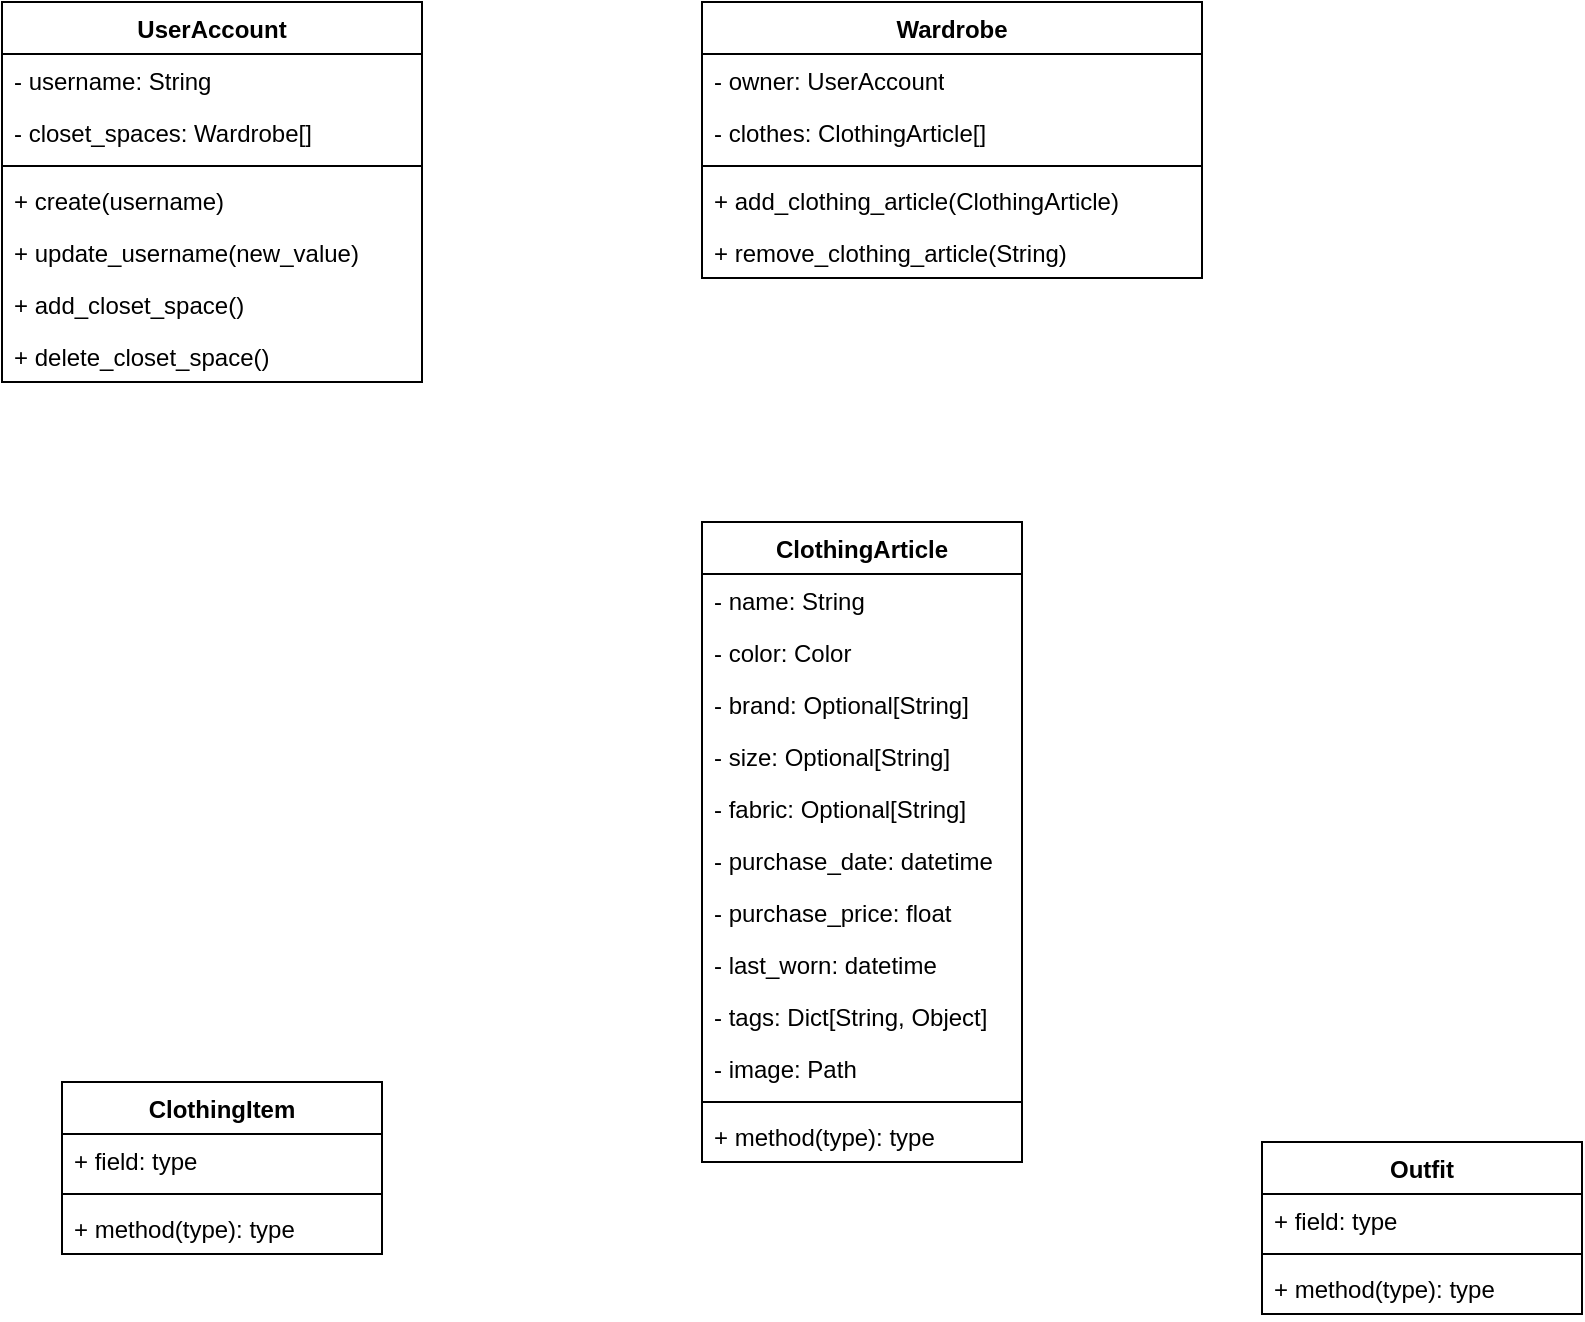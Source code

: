 <mxfile version="22.1.11" type="device">
  <diagram name="Page-1" id="_byC5NZuw85nrY6WFnze">
    <mxGraphModel dx="1114" dy="878" grid="1" gridSize="10" guides="1" tooltips="1" connect="1" arrows="1" fold="1" page="1" pageScale="1" pageWidth="850" pageHeight="1100" math="0" shadow="0">
      <root>
        <mxCell id="0" />
        <mxCell id="1" parent="0" />
        <mxCell id="954ggerJh23gx7QgNW5Y-1" value="UserAccount" style="swimlane;fontStyle=1;align=center;verticalAlign=top;childLayout=stackLayout;horizontal=1;startSize=26;horizontalStack=0;resizeParent=1;resizeParentMax=0;resizeLast=0;collapsible=1;marginBottom=0;whiteSpace=wrap;html=1;" vertex="1" parent="1">
          <mxGeometry x="40" y="80" width="210" height="190" as="geometry" />
        </mxCell>
        <mxCell id="954ggerJh23gx7QgNW5Y-2" value="- username: String" style="text;strokeColor=none;fillColor=none;align=left;verticalAlign=top;spacingLeft=4;spacingRight=4;overflow=hidden;rotatable=0;points=[[0,0.5],[1,0.5]];portConstraint=eastwest;whiteSpace=wrap;html=1;" vertex="1" parent="954ggerJh23gx7QgNW5Y-1">
          <mxGeometry y="26" width="210" height="26" as="geometry" />
        </mxCell>
        <mxCell id="954ggerJh23gx7QgNW5Y-22" value="- closet_spaces: Wardrobe[]" style="text;strokeColor=none;fillColor=none;align=left;verticalAlign=top;spacingLeft=4;spacingRight=4;overflow=hidden;rotatable=0;points=[[0,0.5],[1,0.5]];portConstraint=eastwest;whiteSpace=wrap;html=1;" vertex="1" parent="954ggerJh23gx7QgNW5Y-1">
          <mxGeometry y="52" width="210" height="26" as="geometry" />
        </mxCell>
        <mxCell id="954ggerJh23gx7QgNW5Y-3" value="" style="line;strokeWidth=1;fillColor=none;align=left;verticalAlign=middle;spacingTop=-1;spacingLeft=3;spacingRight=3;rotatable=0;labelPosition=right;points=[];portConstraint=eastwest;strokeColor=inherit;" vertex="1" parent="954ggerJh23gx7QgNW5Y-1">
          <mxGeometry y="78" width="210" height="8" as="geometry" />
        </mxCell>
        <mxCell id="954ggerJh23gx7QgNW5Y-4" value="+ create(username)" style="text;strokeColor=none;fillColor=none;align=left;verticalAlign=top;spacingLeft=4;spacingRight=4;overflow=hidden;rotatable=0;points=[[0,0.5],[1,0.5]];portConstraint=eastwest;whiteSpace=wrap;html=1;" vertex="1" parent="954ggerJh23gx7QgNW5Y-1">
          <mxGeometry y="86" width="210" height="26" as="geometry" />
        </mxCell>
        <mxCell id="954ggerJh23gx7QgNW5Y-23" value="+ update_username(new_value)" style="text;strokeColor=none;fillColor=none;align=left;verticalAlign=top;spacingLeft=4;spacingRight=4;overflow=hidden;rotatable=0;points=[[0,0.5],[1,0.5]];portConstraint=eastwest;whiteSpace=wrap;html=1;" vertex="1" parent="954ggerJh23gx7QgNW5Y-1">
          <mxGeometry y="112" width="210" height="26" as="geometry" />
        </mxCell>
        <mxCell id="954ggerJh23gx7QgNW5Y-24" value="+ add_closet_space()" style="text;strokeColor=none;fillColor=none;align=left;verticalAlign=top;spacingLeft=4;spacingRight=4;overflow=hidden;rotatable=0;points=[[0,0.5],[1,0.5]];portConstraint=eastwest;whiteSpace=wrap;html=1;" vertex="1" parent="954ggerJh23gx7QgNW5Y-1">
          <mxGeometry y="138" width="210" height="26" as="geometry" />
        </mxCell>
        <mxCell id="954ggerJh23gx7QgNW5Y-35" value="+ delete_closet_space()" style="text;strokeColor=none;fillColor=none;align=left;verticalAlign=top;spacingLeft=4;spacingRight=4;overflow=hidden;rotatable=0;points=[[0,0.5],[1,0.5]];portConstraint=eastwest;whiteSpace=wrap;html=1;" vertex="1" parent="954ggerJh23gx7QgNW5Y-1">
          <mxGeometry y="164" width="210" height="26" as="geometry" />
        </mxCell>
        <mxCell id="954ggerJh23gx7QgNW5Y-5" value="Wardrobe" style="swimlane;fontStyle=1;align=center;verticalAlign=top;childLayout=stackLayout;horizontal=1;startSize=26;horizontalStack=0;resizeParent=1;resizeParentMax=0;resizeLast=0;collapsible=1;marginBottom=0;whiteSpace=wrap;html=1;" vertex="1" parent="1">
          <mxGeometry x="390" y="80" width="250" height="138" as="geometry" />
        </mxCell>
        <mxCell id="954ggerJh23gx7QgNW5Y-6" value="- owner: UserAccount" style="text;strokeColor=none;fillColor=none;align=left;verticalAlign=top;spacingLeft=4;spacingRight=4;overflow=hidden;rotatable=0;points=[[0,0.5],[1,0.5]];portConstraint=eastwest;whiteSpace=wrap;html=1;" vertex="1" parent="954ggerJh23gx7QgNW5Y-5">
          <mxGeometry y="26" width="250" height="26" as="geometry" />
        </mxCell>
        <mxCell id="954ggerJh23gx7QgNW5Y-25" value="- clothes: ClothingArticle[]" style="text;strokeColor=none;fillColor=none;align=left;verticalAlign=top;spacingLeft=4;spacingRight=4;overflow=hidden;rotatable=0;points=[[0,0.5],[1,0.5]];portConstraint=eastwest;whiteSpace=wrap;html=1;" vertex="1" parent="954ggerJh23gx7QgNW5Y-5">
          <mxGeometry y="52" width="250" height="26" as="geometry" />
        </mxCell>
        <mxCell id="954ggerJh23gx7QgNW5Y-7" value="" style="line;strokeWidth=1;fillColor=none;align=left;verticalAlign=middle;spacingTop=-1;spacingLeft=3;spacingRight=3;rotatable=0;labelPosition=right;points=[];portConstraint=eastwest;strokeColor=inherit;" vertex="1" parent="954ggerJh23gx7QgNW5Y-5">
          <mxGeometry y="78" width="250" height="8" as="geometry" />
        </mxCell>
        <mxCell id="954ggerJh23gx7QgNW5Y-8" value="+ add_clothing_article(ClothingArticle)" style="text;strokeColor=none;fillColor=none;align=left;verticalAlign=top;spacingLeft=4;spacingRight=4;overflow=hidden;rotatable=0;points=[[0,0.5],[1,0.5]];portConstraint=eastwest;whiteSpace=wrap;html=1;" vertex="1" parent="954ggerJh23gx7QgNW5Y-5">
          <mxGeometry y="86" width="250" height="26" as="geometry" />
        </mxCell>
        <mxCell id="954ggerJh23gx7QgNW5Y-36" value="+ remove_clothing_article(String)" style="text;strokeColor=none;fillColor=none;align=left;verticalAlign=top;spacingLeft=4;spacingRight=4;overflow=hidden;rotatable=0;points=[[0,0.5],[1,0.5]];portConstraint=eastwest;whiteSpace=wrap;html=1;" vertex="1" parent="954ggerJh23gx7QgNW5Y-5">
          <mxGeometry y="112" width="250" height="26" as="geometry" />
        </mxCell>
        <mxCell id="954ggerJh23gx7QgNW5Y-9" value="ClothingArticle" style="swimlane;fontStyle=1;align=center;verticalAlign=top;childLayout=stackLayout;horizontal=1;startSize=26;horizontalStack=0;resizeParent=1;resizeParentMax=0;resizeLast=0;collapsible=1;marginBottom=0;whiteSpace=wrap;html=1;" vertex="1" parent="1">
          <mxGeometry x="390" y="340" width="160" height="320" as="geometry" />
        </mxCell>
        <mxCell id="954ggerJh23gx7QgNW5Y-10" value="- name: String" style="text;strokeColor=none;fillColor=none;align=left;verticalAlign=top;spacingLeft=4;spacingRight=4;overflow=hidden;rotatable=0;points=[[0,0.5],[1,0.5]];portConstraint=eastwest;whiteSpace=wrap;html=1;" vertex="1" parent="954ggerJh23gx7QgNW5Y-9">
          <mxGeometry y="26" width="160" height="26" as="geometry" />
        </mxCell>
        <mxCell id="954ggerJh23gx7QgNW5Y-26" value="- color: Color" style="text;strokeColor=none;fillColor=none;align=left;verticalAlign=top;spacingLeft=4;spacingRight=4;overflow=hidden;rotatable=0;points=[[0,0.5],[1,0.5]];portConstraint=eastwest;whiteSpace=wrap;html=1;" vertex="1" parent="954ggerJh23gx7QgNW5Y-9">
          <mxGeometry y="52" width="160" height="26" as="geometry" />
        </mxCell>
        <mxCell id="954ggerJh23gx7QgNW5Y-27" value="- brand: Optional[String]" style="text;strokeColor=none;fillColor=none;align=left;verticalAlign=top;spacingLeft=4;spacingRight=4;overflow=hidden;rotatable=0;points=[[0,0.5],[1,0.5]];portConstraint=eastwest;whiteSpace=wrap;html=1;" vertex="1" parent="954ggerJh23gx7QgNW5Y-9">
          <mxGeometry y="78" width="160" height="26" as="geometry" />
        </mxCell>
        <mxCell id="954ggerJh23gx7QgNW5Y-28" value="- size: Optional[String]" style="text;strokeColor=none;fillColor=none;align=left;verticalAlign=top;spacingLeft=4;spacingRight=4;overflow=hidden;rotatable=0;points=[[0,0.5],[1,0.5]];portConstraint=eastwest;whiteSpace=wrap;html=1;" vertex="1" parent="954ggerJh23gx7QgNW5Y-9">
          <mxGeometry y="104" width="160" height="26" as="geometry" />
        </mxCell>
        <mxCell id="954ggerJh23gx7QgNW5Y-29" value="- fabric: Optional[String]" style="text;strokeColor=none;fillColor=none;align=left;verticalAlign=top;spacingLeft=4;spacingRight=4;overflow=hidden;rotatable=0;points=[[0,0.5],[1,0.5]];portConstraint=eastwest;whiteSpace=wrap;html=1;" vertex="1" parent="954ggerJh23gx7QgNW5Y-9">
          <mxGeometry y="130" width="160" height="26" as="geometry" />
        </mxCell>
        <mxCell id="954ggerJh23gx7QgNW5Y-30" value="- purchase_date: datetime" style="text;strokeColor=none;fillColor=none;align=left;verticalAlign=top;spacingLeft=4;spacingRight=4;overflow=hidden;rotatable=0;points=[[0,0.5],[1,0.5]];portConstraint=eastwest;whiteSpace=wrap;html=1;" vertex="1" parent="954ggerJh23gx7QgNW5Y-9">
          <mxGeometry y="156" width="160" height="26" as="geometry" />
        </mxCell>
        <mxCell id="954ggerJh23gx7QgNW5Y-31" value="- purchase_price: float" style="text;strokeColor=none;fillColor=none;align=left;verticalAlign=top;spacingLeft=4;spacingRight=4;overflow=hidden;rotatable=0;points=[[0,0.5],[1,0.5]];portConstraint=eastwest;whiteSpace=wrap;html=1;" vertex="1" parent="954ggerJh23gx7QgNW5Y-9">
          <mxGeometry y="182" width="160" height="26" as="geometry" />
        </mxCell>
        <mxCell id="954ggerJh23gx7QgNW5Y-32" value="- last_worn: datetime" style="text;strokeColor=none;fillColor=none;align=left;verticalAlign=top;spacingLeft=4;spacingRight=4;overflow=hidden;rotatable=0;points=[[0,0.5],[1,0.5]];portConstraint=eastwest;whiteSpace=wrap;html=1;" vertex="1" parent="954ggerJh23gx7QgNW5Y-9">
          <mxGeometry y="208" width="160" height="26" as="geometry" />
        </mxCell>
        <mxCell id="954ggerJh23gx7QgNW5Y-33" value="- tags: Dict[String, Object]" style="text;strokeColor=none;fillColor=none;align=left;verticalAlign=top;spacingLeft=4;spacingRight=4;overflow=hidden;rotatable=0;points=[[0,0.5],[1,0.5]];portConstraint=eastwest;whiteSpace=wrap;html=1;" vertex="1" parent="954ggerJh23gx7QgNW5Y-9">
          <mxGeometry y="234" width="160" height="26" as="geometry" />
        </mxCell>
        <mxCell id="954ggerJh23gx7QgNW5Y-34" value="- image: Path" style="text;strokeColor=none;fillColor=none;align=left;verticalAlign=top;spacingLeft=4;spacingRight=4;overflow=hidden;rotatable=0;points=[[0,0.5],[1,0.5]];portConstraint=eastwest;whiteSpace=wrap;html=1;" vertex="1" parent="954ggerJh23gx7QgNW5Y-9">
          <mxGeometry y="260" width="160" height="26" as="geometry" />
        </mxCell>
        <mxCell id="954ggerJh23gx7QgNW5Y-11" value="" style="line;strokeWidth=1;fillColor=none;align=left;verticalAlign=middle;spacingTop=-1;spacingLeft=3;spacingRight=3;rotatable=0;labelPosition=right;points=[];portConstraint=eastwest;strokeColor=inherit;" vertex="1" parent="954ggerJh23gx7QgNW5Y-9">
          <mxGeometry y="286" width="160" height="8" as="geometry" />
        </mxCell>
        <mxCell id="954ggerJh23gx7QgNW5Y-12" value="+ method(type): type" style="text;strokeColor=none;fillColor=none;align=left;verticalAlign=top;spacingLeft=4;spacingRight=4;overflow=hidden;rotatable=0;points=[[0,0.5],[1,0.5]];portConstraint=eastwest;whiteSpace=wrap;html=1;" vertex="1" parent="954ggerJh23gx7QgNW5Y-9">
          <mxGeometry y="294" width="160" height="26" as="geometry" />
        </mxCell>
        <mxCell id="954ggerJh23gx7QgNW5Y-13" value="ClothingItem" style="swimlane;fontStyle=1;align=center;verticalAlign=top;childLayout=stackLayout;horizontal=1;startSize=26;horizontalStack=0;resizeParent=1;resizeParentMax=0;resizeLast=0;collapsible=1;marginBottom=0;whiteSpace=wrap;html=1;" vertex="1" parent="1">
          <mxGeometry x="70" y="620" width="160" height="86" as="geometry" />
        </mxCell>
        <mxCell id="954ggerJh23gx7QgNW5Y-14" value="+ field: type" style="text;strokeColor=none;fillColor=none;align=left;verticalAlign=top;spacingLeft=4;spacingRight=4;overflow=hidden;rotatable=0;points=[[0,0.5],[1,0.5]];portConstraint=eastwest;whiteSpace=wrap;html=1;" vertex="1" parent="954ggerJh23gx7QgNW5Y-13">
          <mxGeometry y="26" width="160" height="26" as="geometry" />
        </mxCell>
        <mxCell id="954ggerJh23gx7QgNW5Y-15" value="" style="line;strokeWidth=1;fillColor=none;align=left;verticalAlign=middle;spacingTop=-1;spacingLeft=3;spacingRight=3;rotatable=0;labelPosition=right;points=[];portConstraint=eastwest;strokeColor=inherit;" vertex="1" parent="954ggerJh23gx7QgNW5Y-13">
          <mxGeometry y="52" width="160" height="8" as="geometry" />
        </mxCell>
        <mxCell id="954ggerJh23gx7QgNW5Y-16" value="+ method(type): type" style="text;strokeColor=none;fillColor=none;align=left;verticalAlign=top;spacingLeft=4;spacingRight=4;overflow=hidden;rotatable=0;points=[[0,0.5],[1,0.5]];portConstraint=eastwest;whiteSpace=wrap;html=1;" vertex="1" parent="954ggerJh23gx7QgNW5Y-13">
          <mxGeometry y="60" width="160" height="26" as="geometry" />
        </mxCell>
        <mxCell id="954ggerJh23gx7QgNW5Y-17" value="Outfit" style="swimlane;fontStyle=1;align=center;verticalAlign=top;childLayout=stackLayout;horizontal=1;startSize=26;horizontalStack=0;resizeParent=1;resizeParentMax=0;resizeLast=0;collapsible=1;marginBottom=0;whiteSpace=wrap;html=1;" vertex="1" parent="1">
          <mxGeometry x="670" y="650" width="160" height="86" as="geometry" />
        </mxCell>
        <mxCell id="954ggerJh23gx7QgNW5Y-18" value="+ field: type" style="text;strokeColor=none;fillColor=none;align=left;verticalAlign=top;spacingLeft=4;spacingRight=4;overflow=hidden;rotatable=0;points=[[0,0.5],[1,0.5]];portConstraint=eastwest;whiteSpace=wrap;html=1;" vertex="1" parent="954ggerJh23gx7QgNW5Y-17">
          <mxGeometry y="26" width="160" height="26" as="geometry" />
        </mxCell>
        <mxCell id="954ggerJh23gx7QgNW5Y-19" value="" style="line;strokeWidth=1;fillColor=none;align=left;verticalAlign=middle;spacingTop=-1;spacingLeft=3;spacingRight=3;rotatable=0;labelPosition=right;points=[];portConstraint=eastwest;strokeColor=inherit;" vertex="1" parent="954ggerJh23gx7QgNW5Y-17">
          <mxGeometry y="52" width="160" height="8" as="geometry" />
        </mxCell>
        <mxCell id="954ggerJh23gx7QgNW5Y-20" value="+ method(type): type" style="text;strokeColor=none;fillColor=none;align=left;verticalAlign=top;spacingLeft=4;spacingRight=4;overflow=hidden;rotatable=0;points=[[0,0.5],[1,0.5]];portConstraint=eastwest;whiteSpace=wrap;html=1;" vertex="1" parent="954ggerJh23gx7QgNW5Y-17">
          <mxGeometry y="60" width="160" height="26" as="geometry" />
        </mxCell>
      </root>
    </mxGraphModel>
  </diagram>
</mxfile>
